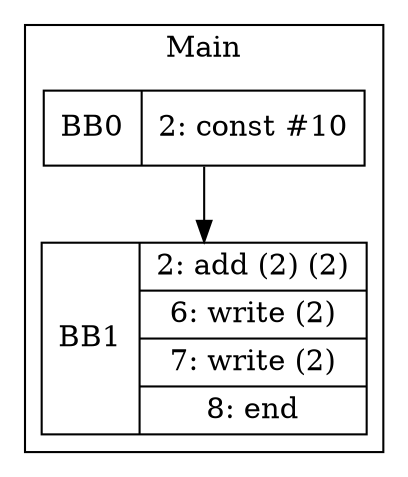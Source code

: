 digraph G {
node [shape=record];
subgraph cluster_main{
label = "Main";
BB0 [shape=record, label="<b>BB0|{2: const #10}"];
BB1 [shape=record, label="<b>BB1|{2: add (2) (2)|6: write (2)|7: write (2)|8: end}"];
}
BB0:s -> BB1:n ;
}
